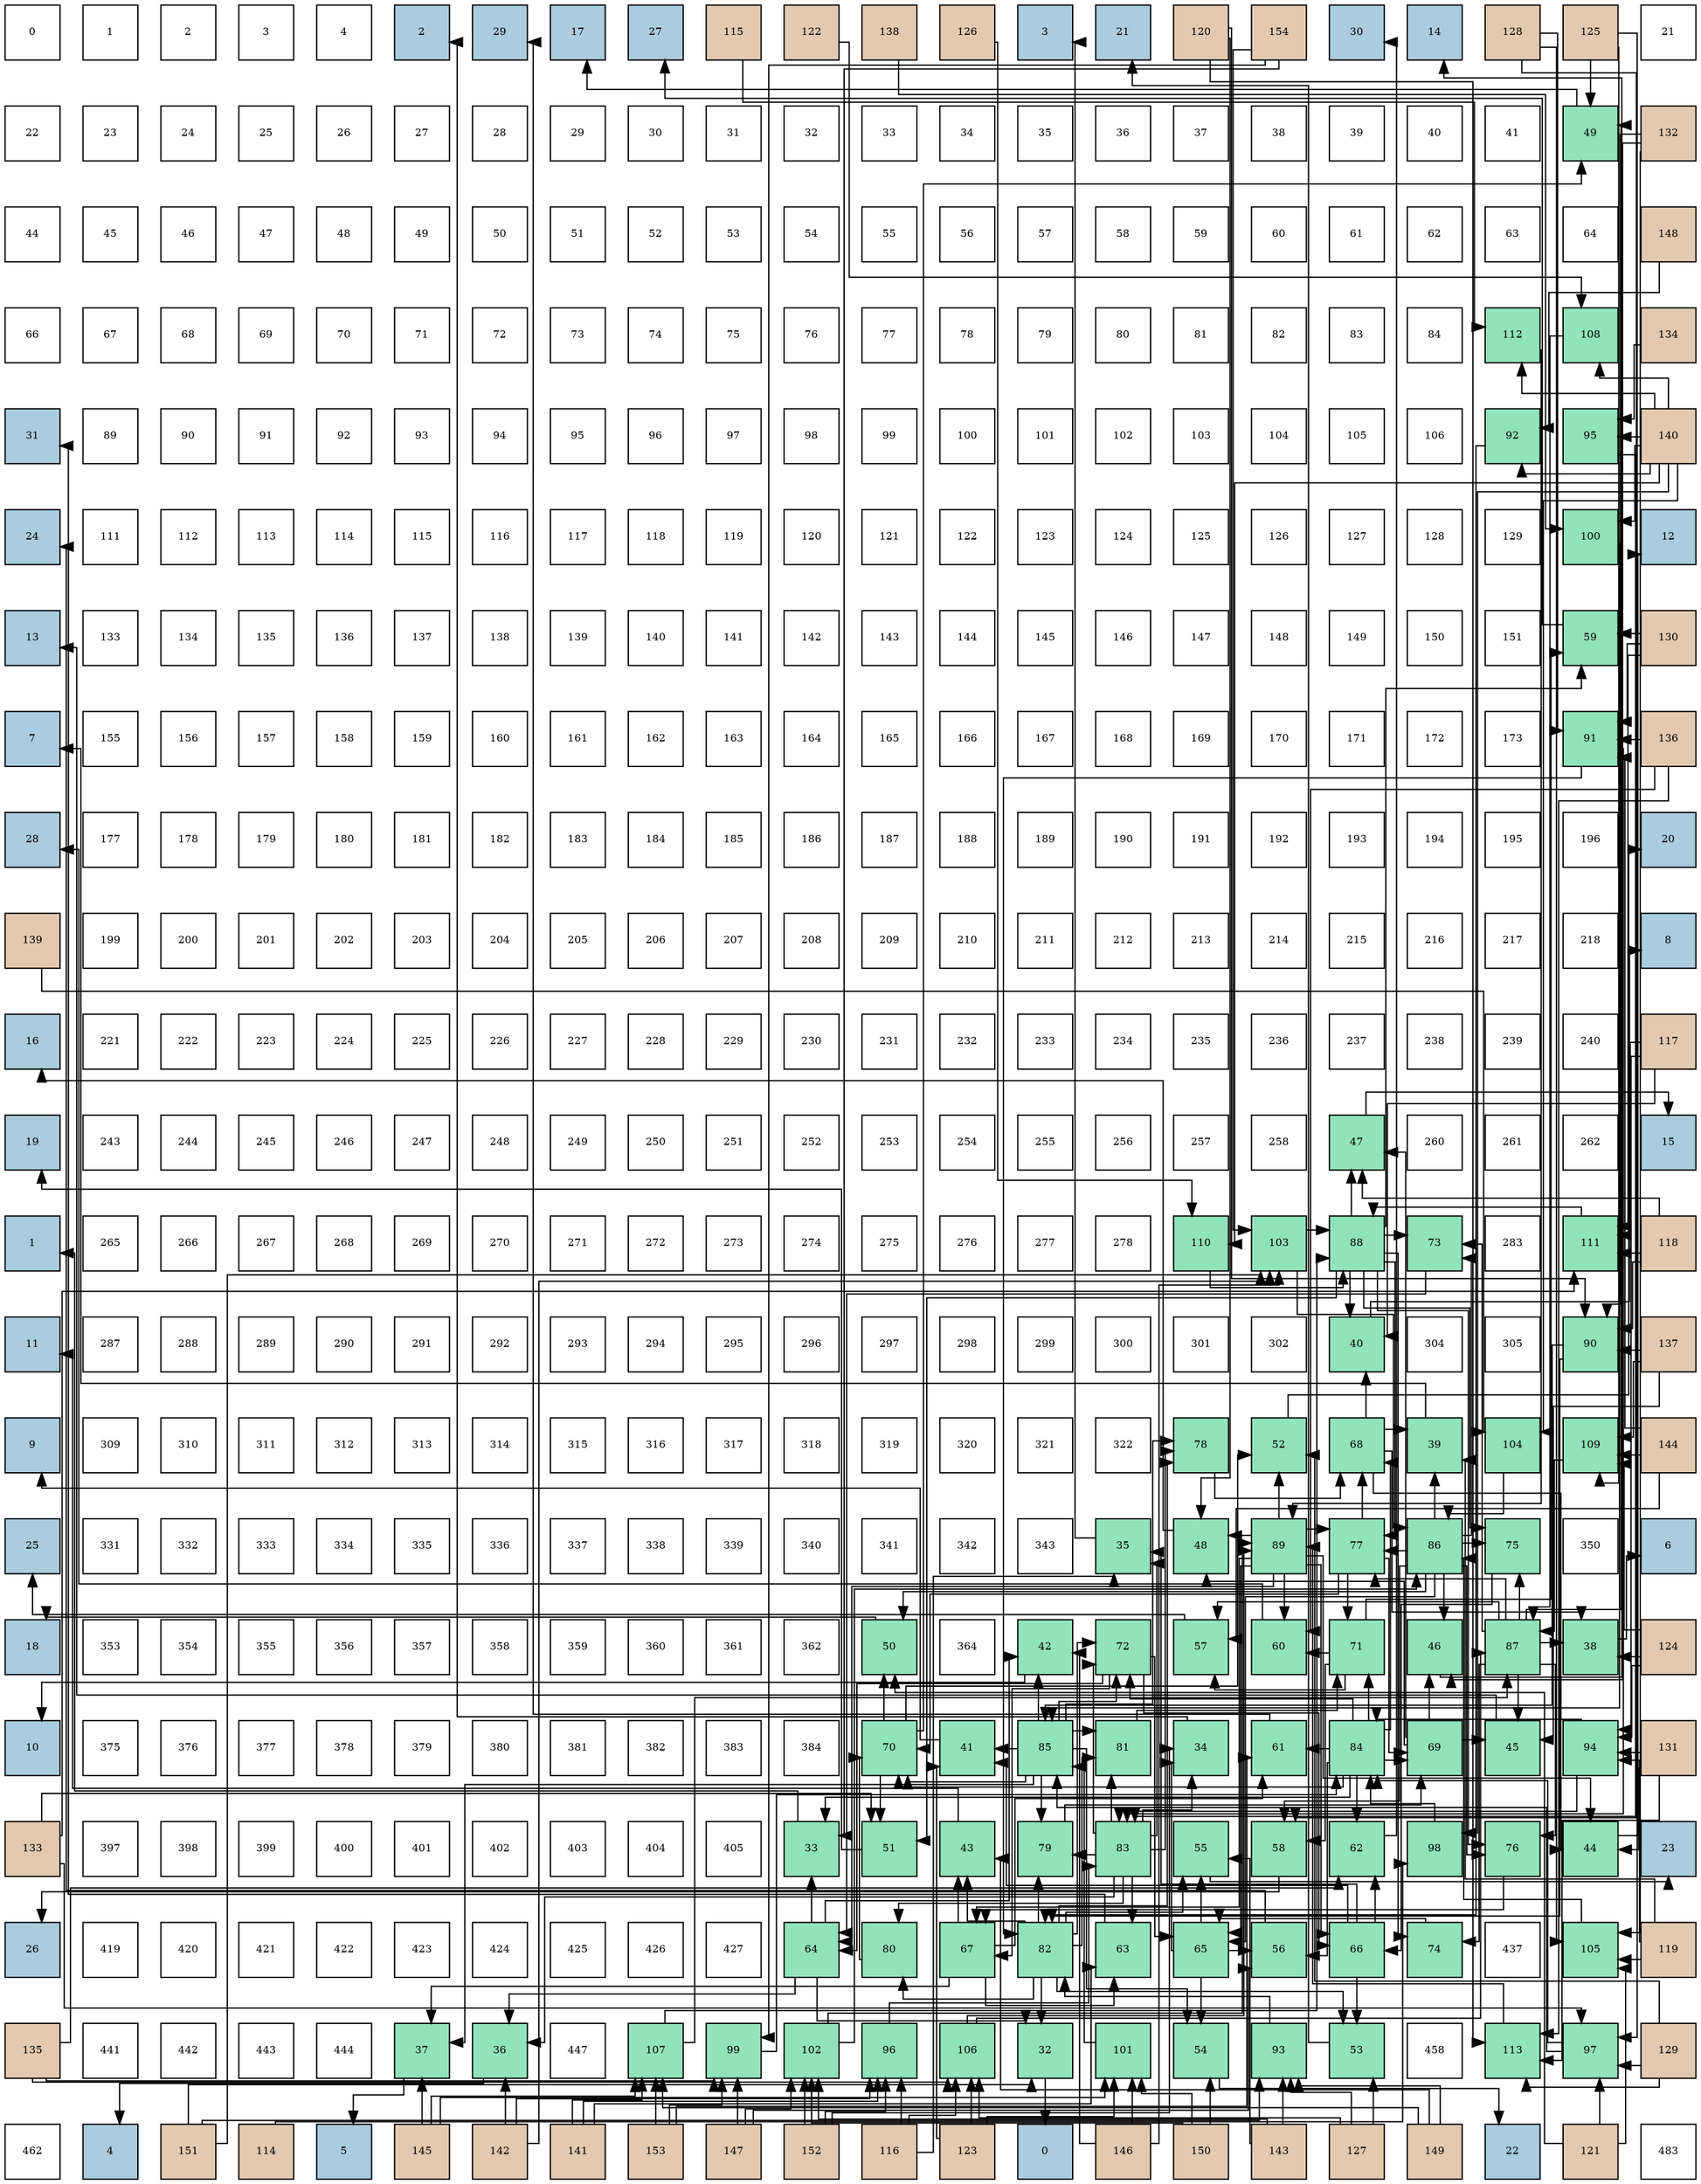 digraph layout{
 rankdir=TB;
 splines=ortho;
 node [style=filled shape=square fixedsize=true width=0.6];
0[label="0", fontsize=8, fillcolor="#ffffff"];
1[label="1", fontsize=8, fillcolor="#ffffff"];
2[label="2", fontsize=8, fillcolor="#ffffff"];
3[label="3", fontsize=8, fillcolor="#ffffff"];
4[label="4", fontsize=8, fillcolor="#ffffff"];
5[label="2", fontsize=8, fillcolor="#a9ccde"];
6[label="29", fontsize=8, fillcolor="#a9ccde"];
7[label="17", fontsize=8, fillcolor="#a9ccde"];
8[label="27", fontsize=8, fillcolor="#a9ccde"];
9[label="115", fontsize=8, fillcolor="#e3c9af"];
10[label="122", fontsize=8, fillcolor="#e3c9af"];
11[label="138", fontsize=8, fillcolor="#e3c9af"];
12[label="126", fontsize=8, fillcolor="#e3c9af"];
13[label="3", fontsize=8, fillcolor="#a9ccde"];
14[label="21", fontsize=8, fillcolor="#a9ccde"];
15[label="120", fontsize=8, fillcolor="#e3c9af"];
16[label="154", fontsize=8, fillcolor="#e3c9af"];
17[label="30", fontsize=8, fillcolor="#a9ccde"];
18[label="14", fontsize=8, fillcolor="#a9ccde"];
19[label="128", fontsize=8, fillcolor="#e3c9af"];
20[label="125", fontsize=8, fillcolor="#e3c9af"];
21[label="21", fontsize=8, fillcolor="#ffffff"];
22[label="22", fontsize=8, fillcolor="#ffffff"];
23[label="23", fontsize=8, fillcolor="#ffffff"];
24[label="24", fontsize=8, fillcolor="#ffffff"];
25[label="25", fontsize=8, fillcolor="#ffffff"];
26[label="26", fontsize=8, fillcolor="#ffffff"];
27[label="27", fontsize=8, fillcolor="#ffffff"];
28[label="28", fontsize=8, fillcolor="#ffffff"];
29[label="29", fontsize=8, fillcolor="#ffffff"];
30[label="30", fontsize=8, fillcolor="#ffffff"];
31[label="31", fontsize=8, fillcolor="#ffffff"];
32[label="32", fontsize=8, fillcolor="#ffffff"];
33[label="33", fontsize=8, fillcolor="#ffffff"];
34[label="34", fontsize=8, fillcolor="#ffffff"];
35[label="35", fontsize=8, fillcolor="#ffffff"];
36[label="36", fontsize=8, fillcolor="#ffffff"];
37[label="37", fontsize=8, fillcolor="#ffffff"];
38[label="38", fontsize=8, fillcolor="#ffffff"];
39[label="39", fontsize=8, fillcolor="#ffffff"];
40[label="40", fontsize=8, fillcolor="#ffffff"];
41[label="41", fontsize=8, fillcolor="#ffffff"];
42[label="49", fontsize=8, fillcolor="#91e3bb"];
43[label="132", fontsize=8, fillcolor="#e3c9af"];
44[label="44", fontsize=8, fillcolor="#ffffff"];
45[label="45", fontsize=8, fillcolor="#ffffff"];
46[label="46", fontsize=8, fillcolor="#ffffff"];
47[label="47", fontsize=8, fillcolor="#ffffff"];
48[label="48", fontsize=8, fillcolor="#ffffff"];
49[label="49", fontsize=8, fillcolor="#ffffff"];
50[label="50", fontsize=8, fillcolor="#ffffff"];
51[label="51", fontsize=8, fillcolor="#ffffff"];
52[label="52", fontsize=8, fillcolor="#ffffff"];
53[label="53", fontsize=8, fillcolor="#ffffff"];
54[label="54", fontsize=8, fillcolor="#ffffff"];
55[label="55", fontsize=8, fillcolor="#ffffff"];
56[label="56", fontsize=8, fillcolor="#ffffff"];
57[label="57", fontsize=8, fillcolor="#ffffff"];
58[label="58", fontsize=8, fillcolor="#ffffff"];
59[label="59", fontsize=8, fillcolor="#ffffff"];
60[label="60", fontsize=8, fillcolor="#ffffff"];
61[label="61", fontsize=8, fillcolor="#ffffff"];
62[label="62", fontsize=8, fillcolor="#ffffff"];
63[label="63", fontsize=8, fillcolor="#ffffff"];
64[label="64", fontsize=8, fillcolor="#ffffff"];
65[label="148", fontsize=8, fillcolor="#e3c9af"];
66[label="66", fontsize=8, fillcolor="#ffffff"];
67[label="67", fontsize=8, fillcolor="#ffffff"];
68[label="68", fontsize=8, fillcolor="#ffffff"];
69[label="69", fontsize=8, fillcolor="#ffffff"];
70[label="70", fontsize=8, fillcolor="#ffffff"];
71[label="71", fontsize=8, fillcolor="#ffffff"];
72[label="72", fontsize=8, fillcolor="#ffffff"];
73[label="73", fontsize=8, fillcolor="#ffffff"];
74[label="74", fontsize=8, fillcolor="#ffffff"];
75[label="75", fontsize=8, fillcolor="#ffffff"];
76[label="76", fontsize=8, fillcolor="#ffffff"];
77[label="77", fontsize=8, fillcolor="#ffffff"];
78[label="78", fontsize=8, fillcolor="#ffffff"];
79[label="79", fontsize=8, fillcolor="#ffffff"];
80[label="80", fontsize=8, fillcolor="#ffffff"];
81[label="81", fontsize=8, fillcolor="#ffffff"];
82[label="82", fontsize=8, fillcolor="#ffffff"];
83[label="83", fontsize=8, fillcolor="#ffffff"];
84[label="84", fontsize=8, fillcolor="#ffffff"];
85[label="112", fontsize=8, fillcolor="#91e3bb"];
86[label="108", fontsize=8, fillcolor="#91e3bb"];
87[label="134", fontsize=8, fillcolor="#e3c9af"];
88[label="31", fontsize=8, fillcolor="#a9ccde"];
89[label="89", fontsize=8, fillcolor="#ffffff"];
90[label="90", fontsize=8, fillcolor="#ffffff"];
91[label="91", fontsize=8, fillcolor="#ffffff"];
92[label="92", fontsize=8, fillcolor="#ffffff"];
93[label="93", fontsize=8, fillcolor="#ffffff"];
94[label="94", fontsize=8, fillcolor="#ffffff"];
95[label="95", fontsize=8, fillcolor="#ffffff"];
96[label="96", fontsize=8, fillcolor="#ffffff"];
97[label="97", fontsize=8, fillcolor="#ffffff"];
98[label="98", fontsize=8, fillcolor="#ffffff"];
99[label="99", fontsize=8, fillcolor="#ffffff"];
100[label="100", fontsize=8, fillcolor="#ffffff"];
101[label="101", fontsize=8, fillcolor="#ffffff"];
102[label="102", fontsize=8, fillcolor="#ffffff"];
103[label="103", fontsize=8, fillcolor="#ffffff"];
104[label="104", fontsize=8, fillcolor="#ffffff"];
105[label="105", fontsize=8, fillcolor="#ffffff"];
106[label="106", fontsize=8, fillcolor="#ffffff"];
107[label="92", fontsize=8, fillcolor="#91e3bb"];
108[label="95", fontsize=8, fillcolor="#91e3bb"];
109[label="140", fontsize=8, fillcolor="#e3c9af"];
110[label="24", fontsize=8, fillcolor="#a9ccde"];
111[label="111", fontsize=8, fillcolor="#ffffff"];
112[label="112", fontsize=8, fillcolor="#ffffff"];
113[label="113", fontsize=8, fillcolor="#ffffff"];
114[label="114", fontsize=8, fillcolor="#ffffff"];
115[label="115", fontsize=8, fillcolor="#ffffff"];
116[label="116", fontsize=8, fillcolor="#ffffff"];
117[label="117", fontsize=8, fillcolor="#ffffff"];
118[label="118", fontsize=8, fillcolor="#ffffff"];
119[label="119", fontsize=8, fillcolor="#ffffff"];
120[label="120", fontsize=8, fillcolor="#ffffff"];
121[label="121", fontsize=8, fillcolor="#ffffff"];
122[label="122", fontsize=8, fillcolor="#ffffff"];
123[label="123", fontsize=8, fillcolor="#ffffff"];
124[label="124", fontsize=8, fillcolor="#ffffff"];
125[label="125", fontsize=8, fillcolor="#ffffff"];
126[label="126", fontsize=8, fillcolor="#ffffff"];
127[label="127", fontsize=8, fillcolor="#ffffff"];
128[label="128", fontsize=8, fillcolor="#ffffff"];
129[label="129", fontsize=8, fillcolor="#ffffff"];
130[label="100", fontsize=8, fillcolor="#91e3bb"];
131[label="12", fontsize=8, fillcolor="#a9ccde"];
132[label="13", fontsize=8, fillcolor="#a9ccde"];
133[label="133", fontsize=8, fillcolor="#ffffff"];
134[label="134", fontsize=8, fillcolor="#ffffff"];
135[label="135", fontsize=8, fillcolor="#ffffff"];
136[label="136", fontsize=8, fillcolor="#ffffff"];
137[label="137", fontsize=8, fillcolor="#ffffff"];
138[label="138", fontsize=8, fillcolor="#ffffff"];
139[label="139", fontsize=8, fillcolor="#ffffff"];
140[label="140", fontsize=8, fillcolor="#ffffff"];
141[label="141", fontsize=8, fillcolor="#ffffff"];
142[label="142", fontsize=8, fillcolor="#ffffff"];
143[label="143", fontsize=8, fillcolor="#ffffff"];
144[label="144", fontsize=8, fillcolor="#ffffff"];
145[label="145", fontsize=8, fillcolor="#ffffff"];
146[label="146", fontsize=8, fillcolor="#ffffff"];
147[label="147", fontsize=8, fillcolor="#ffffff"];
148[label="148", fontsize=8, fillcolor="#ffffff"];
149[label="149", fontsize=8, fillcolor="#ffffff"];
150[label="150", fontsize=8, fillcolor="#ffffff"];
151[label="151", fontsize=8, fillcolor="#ffffff"];
152[label="59", fontsize=8, fillcolor="#91e3bb"];
153[label="130", fontsize=8, fillcolor="#e3c9af"];
154[label="7", fontsize=8, fillcolor="#a9ccde"];
155[label="155", fontsize=8, fillcolor="#ffffff"];
156[label="156", fontsize=8, fillcolor="#ffffff"];
157[label="157", fontsize=8, fillcolor="#ffffff"];
158[label="158", fontsize=8, fillcolor="#ffffff"];
159[label="159", fontsize=8, fillcolor="#ffffff"];
160[label="160", fontsize=8, fillcolor="#ffffff"];
161[label="161", fontsize=8, fillcolor="#ffffff"];
162[label="162", fontsize=8, fillcolor="#ffffff"];
163[label="163", fontsize=8, fillcolor="#ffffff"];
164[label="164", fontsize=8, fillcolor="#ffffff"];
165[label="165", fontsize=8, fillcolor="#ffffff"];
166[label="166", fontsize=8, fillcolor="#ffffff"];
167[label="167", fontsize=8, fillcolor="#ffffff"];
168[label="168", fontsize=8, fillcolor="#ffffff"];
169[label="169", fontsize=8, fillcolor="#ffffff"];
170[label="170", fontsize=8, fillcolor="#ffffff"];
171[label="171", fontsize=8, fillcolor="#ffffff"];
172[label="172", fontsize=8, fillcolor="#ffffff"];
173[label="173", fontsize=8, fillcolor="#ffffff"];
174[label="91", fontsize=8, fillcolor="#91e3bb"];
175[label="136", fontsize=8, fillcolor="#e3c9af"];
176[label="28", fontsize=8, fillcolor="#a9ccde"];
177[label="177", fontsize=8, fillcolor="#ffffff"];
178[label="178", fontsize=8, fillcolor="#ffffff"];
179[label="179", fontsize=8, fillcolor="#ffffff"];
180[label="180", fontsize=8, fillcolor="#ffffff"];
181[label="181", fontsize=8, fillcolor="#ffffff"];
182[label="182", fontsize=8, fillcolor="#ffffff"];
183[label="183", fontsize=8, fillcolor="#ffffff"];
184[label="184", fontsize=8, fillcolor="#ffffff"];
185[label="185", fontsize=8, fillcolor="#ffffff"];
186[label="186", fontsize=8, fillcolor="#ffffff"];
187[label="187", fontsize=8, fillcolor="#ffffff"];
188[label="188", fontsize=8, fillcolor="#ffffff"];
189[label="189", fontsize=8, fillcolor="#ffffff"];
190[label="190", fontsize=8, fillcolor="#ffffff"];
191[label="191", fontsize=8, fillcolor="#ffffff"];
192[label="192", fontsize=8, fillcolor="#ffffff"];
193[label="193", fontsize=8, fillcolor="#ffffff"];
194[label="194", fontsize=8, fillcolor="#ffffff"];
195[label="195", fontsize=8, fillcolor="#ffffff"];
196[label="196", fontsize=8, fillcolor="#ffffff"];
197[label="20", fontsize=8, fillcolor="#a9ccde"];
198[label="139", fontsize=8, fillcolor="#e3c9af"];
199[label="199", fontsize=8, fillcolor="#ffffff"];
200[label="200", fontsize=8, fillcolor="#ffffff"];
201[label="201", fontsize=8, fillcolor="#ffffff"];
202[label="202", fontsize=8, fillcolor="#ffffff"];
203[label="203", fontsize=8, fillcolor="#ffffff"];
204[label="204", fontsize=8, fillcolor="#ffffff"];
205[label="205", fontsize=8, fillcolor="#ffffff"];
206[label="206", fontsize=8, fillcolor="#ffffff"];
207[label="207", fontsize=8, fillcolor="#ffffff"];
208[label="208", fontsize=8, fillcolor="#ffffff"];
209[label="209", fontsize=8, fillcolor="#ffffff"];
210[label="210", fontsize=8, fillcolor="#ffffff"];
211[label="211", fontsize=8, fillcolor="#ffffff"];
212[label="212", fontsize=8, fillcolor="#ffffff"];
213[label="213", fontsize=8, fillcolor="#ffffff"];
214[label="214", fontsize=8, fillcolor="#ffffff"];
215[label="215", fontsize=8, fillcolor="#ffffff"];
216[label="216", fontsize=8, fillcolor="#ffffff"];
217[label="217", fontsize=8, fillcolor="#ffffff"];
218[label="218", fontsize=8, fillcolor="#ffffff"];
219[label="8", fontsize=8, fillcolor="#a9ccde"];
220[label="16", fontsize=8, fillcolor="#a9ccde"];
221[label="221", fontsize=8, fillcolor="#ffffff"];
222[label="222", fontsize=8, fillcolor="#ffffff"];
223[label="223", fontsize=8, fillcolor="#ffffff"];
224[label="224", fontsize=8, fillcolor="#ffffff"];
225[label="225", fontsize=8, fillcolor="#ffffff"];
226[label="226", fontsize=8, fillcolor="#ffffff"];
227[label="227", fontsize=8, fillcolor="#ffffff"];
228[label="228", fontsize=8, fillcolor="#ffffff"];
229[label="229", fontsize=8, fillcolor="#ffffff"];
230[label="230", fontsize=8, fillcolor="#ffffff"];
231[label="231", fontsize=8, fillcolor="#ffffff"];
232[label="232", fontsize=8, fillcolor="#ffffff"];
233[label="233", fontsize=8, fillcolor="#ffffff"];
234[label="234", fontsize=8, fillcolor="#ffffff"];
235[label="235", fontsize=8, fillcolor="#ffffff"];
236[label="236", fontsize=8, fillcolor="#ffffff"];
237[label="237", fontsize=8, fillcolor="#ffffff"];
238[label="238", fontsize=8, fillcolor="#ffffff"];
239[label="239", fontsize=8, fillcolor="#ffffff"];
240[label="240", fontsize=8, fillcolor="#ffffff"];
241[label="117", fontsize=8, fillcolor="#e3c9af"];
242[label="19", fontsize=8, fillcolor="#a9ccde"];
243[label="243", fontsize=8, fillcolor="#ffffff"];
244[label="244", fontsize=8, fillcolor="#ffffff"];
245[label="245", fontsize=8, fillcolor="#ffffff"];
246[label="246", fontsize=8, fillcolor="#ffffff"];
247[label="247", fontsize=8, fillcolor="#ffffff"];
248[label="248", fontsize=8, fillcolor="#ffffff"];
249[label="249", fontsize=8, fillcolor="#ffffff"];
250[label="250", fontsize=8, fillcolor="#ffffff"];
251[label="251", fontsize=8, fillcolor="#ffffff"];
252[label="252", fontsize=8, fillcolor="#ffffff"];
253[label="253", fontsize=8, fillcolor="#ffffff"];
254[label="254", fontsize=8, fillcolor="#ffffff"];
255[label="255", fontsize=8, fillcolor="#ffffff"];
256[label="256", fontsize=8, fillcolor="#ffffff"];
257[label="257", fontsize=8, fillcolor="#ffffff"];
258[label="258", fontsize=8, fillcolor="#ffffff"];
259[label="47", fontsize=8, fillcolor="#91e3bb"];
260[label="260", fontsize=8, fillcolor="#ffffff"];
261[label="261", fontsize=8, fillcolor="#ffffff"];
262[label="262", fontsize=8, fillcolor="#ffffff"];
263[label="15", fontsize=8, fillcolor="#a9ccde"];
264[label="1", fontsize=8, fillcolor="#a9ccde"];
265[label="265", fontsize=8, fillcolor="#ffffff"];
266[label="266", fontsize=8, fillcolor="#ffffff"];
267[label="267", fontsize=8, fillcolor="#ffffff"];
268[label="268", fontsize=8, fillcolor="#ffffff"];
269[label="269", fontsize=8, fillcolor="#ffffff"];
270[label="270", fontsize=8, fillcolor="#ffffff"];
271[label="271", fontsize=8, fillcolor="#ffffff"];
272[label="272", fontsize=8, fillcolor="#ffffff"];
273[label="273", fontsize=8, fillcolor="#ffffff"];
274[label="274", fontsize=8, fillcolor="#ffffff"];
275[label="275", fontsize=8, fillcolor="#ffffff"];
276[label="276", fontsize=8, fillcolor="#ffffff"];
277[label="277", fontsize=8, fillcolor="#ffffff"];
278[label="278", fontsize=8, fillcolor="#ffffff"];
279[label="110", fontsize=8, fillcolor="#91e3bb"];
280[label="103", fontsize=8, fillcolor="#91e3bb"];
281[label="88", fontsize=8, fillcolor="#91e3bb"];
282[label="73", fontsize=8, fillcolor="#91e3bb"];
283[label="283", fontsize=8, fillcolor="#ffffff"];
284[label="111", fontsize=8, fillcolor="#91e3bb"];
285[label="118", fontsize=8, fillcolor="#e3c9af"];
286[label="11", fontsize=8, fillcolor="#a9ccde"];
287[label="287", fontsize=8, fillcolor="#ffffff"];
288[label="288", fontsize=8, fillcolor="#ffffff"];
289[label="289", fontsize=8, fillcolor="#ffffff"];
290[label="290", fontsize=8, fillcolor="#ffffff"];
291[label="291", fontsize=8, fillcolor="#ffffff"];
292[label="292", fontsize=8, fillcolor="#ffffff"];
293[label="293", fontsize=8, fillcolor="#ffffff"];
294[label="294", fontsize=8, fillcolor="#ffffff"];
295[label="295", fontsize=8, fillcolor="#ffffff"];
296[label="296", fontsize=8, fillcolor="#ffffff"];
297[label="297", fontsize=8, fillcolor="#ffffff"];
298[label="298", fontsize=8, fillcolor="#ffffff"];
299[label="299", fontsize=8, fillcolor="#ffffff"];
300[label="300", fontsize=8, fillcolor="#ffffff"];
301[label="301", fontsize=8, fillcolor="#ffffff"];
302[label="302", fontsize=8, fillcolor="#ffffff"];
303[label="40", fontsize=8, fillcolor="#91e3bb"];
304[label="304", fontsize=8, fillcolor="#ffffff"];
305[label="305", fontsize=8, fillcolor="#ffffff"];
306[label="90", fontsize=8, fillcolor="#91e3bb"];
307[label="137", fontsize=8, fillcolor="#e3c9af"];
308[label="9", fontsize=8, fillcolor="#a9ccde"];
309[label="309", fontsize=8, fillcolor="#ffffff"];
310[label="310", fontsize=8, fillcolor="#ffffff"];
311[label="311", fontsize=8, fillcolor="#ffffff"];
312[label="312", fontsize=8, fillcolor="#ffffff"];
313[label="313", fontsize=8, fillcolor="#ffffff"];
314[label="314", fontsize=8, fillcolor="#ffffff"];
315[label="315", fontsize=8, fillcolor="#ffffff"];
316[label="316", fontsize=8, fillcolor="#ffffff"];
317[label="317", fontsize=8, fillcolor="#ffffff"];
318[label="318", fontsize=8, fillcolor="#ffffff"];
319[label="319", fontsize=8, fillcolor="#ffffff"];
320[label="320", fontsize=8, fillcolor="#ffffff"];
321[label="321", fontsize=8, fillcolor="#ffffff"];
322[label="322", fontsize=8, fillcolor="#ffffff"];
323[label="78", fontsize=8, fillcolor="#91e3bb"];
324[label="52", fontsize=8, fillcolor="#91e3bb"];
325[label="68", fontsize=8, fillcolor="#91e3bb"];
326[label="39", fontsize=8, fillcolor="#91e3bb"];
327[label="104", fontsize=8, fillcolor="#91e3bb"];
328[label="109", fontsize=8, fillcolor="#91e3bb"];
329[label="144", fontsize=8, fillcolor="#e3c9af"];
330[label="25", fontsize=8, fillcolor="#a9ccde"];
331[label="331", fontsize=8, fillcolor="#ffffff"];
332[label="332", fontsize=8, fillcolor="#ffffff"];
333[label="333", fontsize=8, fillcolor="#ffffff"];
334[label="334", fontsize=8, fillcolor="#ffffff"];
335[label="335", fontsize=8, fillcolor="#ffffff"];
336[label="336", fontsize=8, fillcolor="#ffffff"];
337[label="337", fontsize=8, fillcolor="#ffffff"];
338[label="338", fontsize=8, fillcolor="#ffffff"];
339[label="339", fontsize=8, fillcolor="#ffffff"];
340[label="340", fontsize=8, fillcolor="#ffffff"];
341[label="341", fontsize=8, fillcolor="#ffffff"];
342[label="342", fontsize=8, fillcolor="#ffffff"];
343[label="343", fontsize=8, fillcolor="#ffffff"];
344[label="35", fontsize=8, fillcolor="#91e3bb"];
345[label="48", fontsize=8, fillcolor="#91e3bb"];
346[label="89", fontsize=8, fillcolor="#91e3bb"];
347[label="77", fontsize=8, fillcolor="#91e3bb"];
348[label="86", fontsize=8, fillcolor="#91e3bb"];
349[label="75", fontsize=8, fillcolor="#91e3bb"];
350[label="350", fontsize=8, fillcolor="#ffffff"];
351[label="6", fontsize=8, fillcolor="#a9ccde"];
352[label="18", fontsize=8, fillcolor="#a9ccde"];
353[label="353", fontsize=8, fillcolor="#ffffff"];
354[label="354", fontsize=8, fillcolor="#ffffff"];
355[label="355", fontsize=8, fillcolor="#ffffff"];
356[label="356", fontsize=8, fillcolor="#ffffff"];
357[label="357", fontsize=8, fillcolor="#ffffff"];
358[label="358", fontsize=8, fillcolor="#ffffff"];
359[label="359", fontsize=8, fillcolor="#ffffff"];
360[label="360", fontsize=8, fillcolor="#ffffff"];
361[label="361", fontsize=8, fillcolor="#ffffff"];
362[label="362", fontsize=8, fillcolor="#ffffff"];
363[label="50", fontsize=8, fillcolor="#91e3bb"];
364[label="364", fontsize=8, fillcolor="#ffffff"];
365[label="42", fontsize=8, fillcolor="#91e3bb"];
366[label="72", fontsize=8, fillcolor="#91e3bb"];
367[label="57", fontsize=8, fillcolor="#91e3bb"];
368[label="60", fontsize=8, fillcolor="#91e3bb"];
369[label="71", fontsize=8, fillcolor="#91e3bb"];
370[label="46", fontsize=8, fillcolor="#91e3bb"];
371[label="87", fontsize=8, fillcolor="#91e3bb"];
372[label="38", fontsize=8, fillcolor="#91e3bb"];
373[label="124", fontsize=8, fillcolor="#e3c9af"];
374[label="10", fontsize=8, fillcolor="#a9ccde"];
375[label="375", fontsize=8, fillcolor="#ffffff"];
376[label="376", fontsize=8, fillcolor="#ffffff"];
377[label="377", fontsize=8, fillcolor="#ffffff"];
378[label="378", fontsize=8, fillcolor="#ffffff"];
379[label="379", fontsize=8, fillcolor="#ffffff"];
380[label="380", fontsize=8, fillcolor="#ffffff"];
381[label="381", fontsize=8, fillcolor="#ffffff"];
382[label="382", fontsize=8, fillcolor="#ffffff"];
383[label="383", fontsize=8, fillcolor="#ffffff"];
384[label="384", fontsize=8, fillcolor="#ffffff"];
385[label="70", fontsize=8, fillcolor="#91e3bb"];
386[label="41", fontsize=8, fillcolor="#91e3bb"];
387[label="85", fontsize=8, fillcolor="#91e3bb"];
388[label="81", fontsize=8, fillcolor="#91e3bb"];
389[label="34", fontsize=8, fillcolor="#91e3bb"];
390[label="61", fontsize=8, fillcolor="#91e3bb"];
391[label="84", fontsize=8, fillcolor="#91e3bb"];
392[label="69", fontsize=8, fillcolor="#91e3bb"];
393[label="45", fontsize=8, fillcolor="#91e3bb"];
394[label="94", fontsize=8, fillcolor="#91e3bb"];
395[label="131", fontsize=8, fillcolor="#e3c9af"];
396[label="133", fontsize=8, fillcolor="#e3c9af"];
397[label="397", fontsize=8, fillcolor="#ffffff"];
398[label="398", fontsize=8, fillcolor="#ffffff"];
399[label="399", fontsize=8, fillcolor="#ffffff"];
400[label="400", fontsize=8, fillcolor="#ffffff"];
401[label="401", fontsize=8, fillcolor="#ffffff"];
402[label="402", fontsize=8, fillcolor="#ffffff"];
403[label="403", fontsize=8, fillcolor="#ffffff"];
404[label="404", fontsize=8, fillcolor="#ffffff"];
405[label="405", fontsize=8, fillcolor="#ffffff"];
406[label="33", fontsize=8, fillcolor="#91e3bb"];
407[label="51", fontsize=8, fillcolor="#91e3bb"];
408[label="43", fontsize=8, fillcolor="#91e3bb"];
409[label="79", fontsize=8, fillcolor="#91e3bb"];
410[label="83", fontsize=8, fillcolor="#91e3bb"];
411[label="55", fontsize=8, fillcolor="#91e3bb"];
412[label="58", fontsize=8, fillcolor="#91e3bb"];
413[label="62", fontsize=8, fillcolor="#91e3bb"];
414[label="98", fontsize=8, fillcolor="#91e3bb"];
415[label="76", fontsize=8, fillcolor="#91e3bb"];
416[label="44", fontsize=8, fillcolor="#91e3bb"];
417[label="23", fontsize=8, fillcolor="#a9ccde"];
418[label="26", fontsize=8, fillcolor="#a9ccde"];
419[label="419", fontsize=8, fillcolor="#ffffff"];
420[label="420", fontsize=8, fillcolor="#ffffff"];
421[label="421", fontsize=8, fillcolor="#ffffff"];
422[label="422", fontsize=8, fillcolor="#ffffff"];
423[label="423", fontsize=8, fillcolor="#ffffff"];
424[label="424", fontsize=8, fillcolor="#ffffff"];
425[label="425", fontsize=8, fillcolor="#ffffff"];
426[label="426", fontsize=8, fillcolor="#ffffff"];
427[label="427", fontsize=8, fillcolor="#ffffff"];
428[label="64", fontsize=8, fillcolor="#91e3bb"];
429[label="80", fontsize=8, fillcolor="#91e3bb"];
430[label="67", fontsize=8, fillcolor="#91e3bb"];
431[label="82", fontsize=8, fillcolor="#91e3bb"];
432[label="63", fontsize=8, fillcolor="#91e3bb"];
433[label="65", fontsize=8, fillcolor="#91e3bb"];
434[label="56", fontsize=8, fillcolor="#91e3bb"];
435[label="66", fontsize=8, fillcolor="#91e3bb"];
436[label="74", fontsize=8, fillcolor="#91e3bb"];
437[label="437", fontsize=8, fillcolor="#ffffff"];
438[label="105", fontsize=8, fillcolor="#91e3bb"];
439[label="119", fontsize=8, fillcolor="#e3c9af"];
440[label="135", fontsize=8, fillcolor="#e3c9af"];
441[label="441", fontsize=8, fillcolor="#ffffff"];
442[label="442", fontsize=8, fillcolor="#ffffff"];
443[label="443", fontsize=8, fillcolor="#ffffff"];
444[label="444", fontsize=8, fillcolor="#ffffff"];
445[label="37", fontsize=8, fillcolor="#91e3bb"];
446[label="36", fontsize=8, fillcolor="#91e3bb"];
447[label="447", fontsize=8, fillcolor="#ffffff"];
448[label="107", fontsize=8, fillcolor="#91e3bb"];
449[label="99", fontsize=8, fillcolor="#91e3bb"];
450[label="102", fontsize=8, fillcolor="#91e3bb"];
451[label="96", fontsize=8, fillcolor="#91e3bb"];
452[label="106", fontsize=8, fillcolor="#91e3bb"];
453[label="32", fontsize=8, fillcolor="#91e3bb"];
454[label="101", fontsize=8, fillcolor="#91e3bb"];
455[label="54", fontsize=8, fillcolor="#91e3bb"];
456[label="93", fontsize=8, fillcolor="#91e3bb"];
457[label="53", fontsize=8, fillcolor="#91e3bb"];
458[label="458", fontsize=8, fillcolor="#ffffff"];
459[label="113", fontsize=8, fillcolor="#91e3bb"];
460[label="97", fontsize=8, fillcolor="#91e3bb"];
461[label="129", fontsize=8, fillcolor="#e3c9af"];
462[label="462", fontsize=8, fillcolor="#ffffff"];
463[label="4", fontsize=8, fillcolor="#a9ccde"];
464[label="151", fontsize=8, fillcolor="#e3c9af"];
465[label="114", fontsize=8, fillcolor="#e3c9af"];
466[label="5", fontsize=8, fillcolor="#a9ccde"];
467[label="145", fontsize=8, fillcolor="#e3c9af"];
468[label="142", fontsize=8, fillcolor="#e3c9af"];
469[label="141", fontsize=8, fillcolor="#e3c9af"];
470[label="153", fontsize=8, fillcolor="#e3c9af"];
471[label="147", fontsize=8, fillcolor="#e3c9af"];
472[label="152", fontsize=8, fillcolor="#e3c9af"];
473[label="116", fontsize=8, fillcolor="#e3c9af"];
474[label="123", fontsize=8, fillcolor="#e3c9af"];
475[label="0", fontsize=8, fillcolor="#a9ccde"];
476[label="146", fontsize=8, fillcolor="#e3c9af"];
477[label="150", fontsize=8, fillcolor="#e3c9af"];
478[label="143", fontsize=8, fillcolor="#e3c9af"];
479[label="127", fontsize=8, fillcolor="#e3c9af"];
480[label="149", fontsize=8, fillcolor="#e3c9af"];
481[label="22", fontsize=8, fillcolor="#a9ccde"];
482[label="121", fontsize=8, fillcolor="#e3c9af"];
483[label="483", fontsize=8, fillcolor="#ffffff"];
edge [constraint=false, style=vis];453 -> 475;
406 -> 264;
389 -> 5;
344 -> 13;
446 -> 463;
445 -> 466;
372 -> 351;
326 -> 154;
303 -> 219;
386 -> 308;
365 -> 374;
408 -> 286;
416 -> 131;
393 -> 132;
370 -> 18;
259 -> 263;
345 -> 220;
42 -> 7;
363 -> 352;
407 -> 242;
324 -> 197;
457 -> 14;
455 -> 481;
411 -> 417;
434 -> 110;
367 -> 330;
412 -> 418;
152 -> 8;
368 -> 176;
390 -> 6;
413 -> 17;
432 -> 88;
428 -> 453;
428 -> 406;
428 -> 446;
428 -> 365;
433 -> 389;
433 -> 455;
433 -> 411;
433 -> 434;
435 -> 344;
435 -> 386;
435 -> 457;
435 -> 413;
430 -> 445;
430 -> 408;
430 -> 390;
430 -> 432;
325 -> 372;
325 -> 326;
325 -> 303;
325 -> 416;
392 -> 393;
392 -> 370;
392 -> 259;
392 -> 345;
385 -> 42;
385 -> 363;
385 -> 407;
385 -> 324;
369 -> 367;
369 -> 412;
369 -> 152;
369 -> 368;
366 -> 428;
366 -> 433;
366 -> 435;
366 -> 430;
282 -> 428;
436 -> 433;
349 -> 435;
415 -> 430;
347 -> 325;
347 -> 392;
347 -> 385;
347 -> 369;
323 -> 325;
409 -> 392;
429 -> 385;
388 -> 369;
431 -> 453;
431 -> 408;
431 -> 457;
431 -> 411;
431 -> 366;
431 -> 323;
431 -> 409;
431 -> 429;
431 -> 388;
410 -> 389;
410 -> 344;
410 -> 446;
410 -> 432;
410 -> 366;
410 -> 323;
410 -> 409;
410 -> 429;
410 -> 388;
391 -> 406;
391 -> 434;
391 -> 390;
391 -> 413;
391 -> 325;
391 -> 392;
391 -> 385;
391 -> 369;
391 -> 366;
387 -> 445;
387 -> 386;
387 -> 365;
387 -> 455;
387 -> 385;
387 -> 366;
387 -> 323;
387 -> 409;
387 -> 388;
348 -> 326;
348 -> 370;
348 -> 363;
348 -> 412;
348 -> 433;
348 -> 282;
348 -> 349;
348 -> 415;
348 -> 347;
371 -> 372;
371 -> 393;
371 -> 42;
371 -> 367;
371 -> 282;
371 -> 436;
371 -> 349;
371 -> 415;
371 -> 347;
281 -> 303;
281 -> 259;
281 -> 407;
281 -> 152;
281 -> 282;
281 -> 436;
281 -> 349;
281 -> 415;
281 -> 347;
346 -> 416;
346 -> 345;
346 -> 324;
346 -> 368;
346 -> 428;
346 -> 433;
346 -> 435;
346 -> 430;
346 -> 347;
306 -> 431;
306 -> 387;
174 -> 431;
174 -> 410;
107 -> 431;
456 -> 431;
394 -> 410;
394 -> 391;
108 -> 410;
451 -> 410;
460 -> 391;
460 -> 387;
414 -> 391;
449 -> 391;
130 -> 387;
454 -> 387;
450 -> 348;
450 -> 346;
280 -> 348;
280 -> 281;
327 -> 348;
438 -> 348;
452 -> 371;
452 -> 346;
448 -> 371;
448 -> 281;
86 -> 371;
328 -> 371;
279 -> 281;
284 -> 281;
85 -> 346;
459 -> 346;
465 -> 414;
9 -> 85;
473 -> 344;
473 -> 451;
473 -> 452;
241 -> 303;
241 -> 394;
241 -> 284;
285 -> 259;
285 -> 306;
285 -> 284;
439 -> 326;
439 -> 394;
439 -> 438;
15 -> 345;
15 -> 306;
15 -> 459;
482 -> 363;
482 -> 460;
482 -> 438;
10 -> 86;
474 -> 386;
474 -> 454;
474 -> 452;
373 -> 372;
373 -> 394;
373 -> 328;
20 -> 42;
20 -> 460;
20 -> 328;
12 -> 279;
479 -> 457;
479 -> 456;
479 -> 452;
19 -> 412;
19 -> 174;
19 -> 438;
461 -> 324;
461 -> 460;
461 -> 459;
153 -> 152;
153 -> 174;
153 -> 284;
395 -> 416;
395 -> 394;
395 -> 459;
43 -> 370;
43 -> 306;
43 -> 438;
396 -> 407;
396 -> 460;
396 -> 284;
87 -> 108;
440 -> 413;
440 -> 449;
440 -> 452;
175 -> 368;
175 -> 174;
175 -> 459;
307 -> 393;
307 -> 306;
307 -> 328;
11 -> 130;
198 -> 327;
109 -> 107;
109 -> 108;
109 -> 414;
109 -> 130;
109 -> 327;
109 -> 86;
109 -> 279;
109 -> 85;
469 -> 432;
469 -> 451;
469 -> 448;
468 -> 446;
468 -> 451;
468 -> 280;
478 -> 411;
478 -> 456;
478 -> 450;
329 -> 367;
329 -> 174;
329 -> 328;
467 -> 445;
467 -> 454;
467 -> 448;
476 -> 365;
476 -> 454;
476 -> 280;
471 -> 434;
471 -> 449;
471 -> 450;
65 -> 107;
480 -> 408;
480 -> 456;
480 -> 448;
477 -> 455;
477 -> 454;
477 -> 450;
464 -> 453;
464 -> 456;
464 -> 280;
472 -> 389;
472 -> 451;
472 -> 450;
470 -> 390;
470 -> 449;
470 -> 448;
16 -> 406;
16 -> 449;
16 -> 280;
edge [constraint=true, style=invis];
0 -> 22 -> 44 -> 66 -> 88 -> 110 -> 132 -> 154 -> 176 -> 198 -> 220 -> 242 -> 264 -> 286 -> 308 -> 330 -> 352 -> 374 -> 396 -> 418 -> 440 -> 462;
1 -> 23 -> 45 -> 67 -> 89 -> 111 -> 133 -> 155 -> 177 -> 199 -> 221 -> 243 -> 265 -> 287 -> 309 -> 331 -> 353 -> 375 -> 397 -> 419 -> 441 -> 463;
2 -> 24 -> 46 -> 68 -> 90 -> 112 -> 134 -> 156 -> 178 -> 200 -> 222 -> 244 -> 266 -> 288 -> 310 -> 332 -> 354 -> 376 -> 398 -> 420 -> 442 -> 464;
3 -> 25 -> 47 -> 69 -> 91 -> 113 -> 135 -> 157 -> 179 -> 201 -> 223 -> 245 -> 267 -> 289 -> 311 -> 333 -> 355 -> 377 -> 399 -> 421 -> 443 -> 465;
4 -> 26 -> 48 -> 70 -> 92 -> 114 -> 136 -> 158 -> 180 -> 202 -> 224 -> 246 -> 268 -> 290 -> 312 -> 334 -> 356 -> 378 -> 400 -> 422 -> 444 -> 466;
5 -> 27 -> 49 -> 71 -> 93 -> 115 -> 137 -> 159 -> 181 -> 203 -> 225 -> 247 -> 269 -> 291 -> 313 -> 335 -> 357 -> 379 -> 401 -> 423 -> 445 -> 467;
6 -> 28 -> 50 -> 72 -> 94 -> 116 -> 138 -> 160 -> 182 -> 204 -> 226 -> 248 -> 270 -> 292 -> 314 -> 336 -> 358 -> 380 -> 402 -> 424 -> 446 -> 468;
7 -> 29 -> 51 -> 73 -> 95 -> 117 -> 139 -> 161 -> 183 -> 205 -> 227 -> 249 -> 271 -> 293 -> 315 -> 337 -> 359 -> 381 -> 403 -> 425 -> 447 -> 469;
8 -> 30 -> 52 -> 74 -> 96 -> 118 -> 140 -> 162 -> 184 -> 206 -> 228 -> 250 -> 272 -> 294 -> 316 -> 338 -> 360 -> 382 -> 404 -> 426 -> 448 -> 470;
9 -> 31 -> 53 -> 75 -> 97 -> 119 -> 141 -> 163 -> 185 -> 207 -> 229 -> 251 -> 273 -> 295 -> 317 -> 339 -> 361 -> 383 -> 405 -> 427 -> 449 -> 471;
10 -> 32 -> 54 -> 76 -> 98 -> 120 -> 142 -> 164 -> 186 -> 208 -> 230 -> 252 -> 274 -> 296 -> 318 -> 340 -> 362 -> 384 -> 406 -> 428 -> 450 -> 472;
11 -> 33 -> 55 -> 77 -> 99 -> 121 -> 143 -> 165 -> 187 -> 209 -> 231 -> 253 -> 275 -> 297 -> 319 -> 341 -> 363 -> 385 -> 407 -> 429 -> 451 -> 473;
12 -> 34 -> 56 -> 78 -> 100 -> 122 -> 144 -> 166 -> 188 -> 210 -> 232 -> 254 -> 276 -> 298 -> 320 -> 342 -> 364 -> 386 -> 408 -> 430 -> 452 -> 474;
13 -> 35 -> 57 -> 79 -> 101 -> 123 -> 145 -> 167 -> 189 -> 211 -> 233 -> 255 -> 277 -> 299 -> 321 -> 343 -> 365 -> 387 -> 409 -> 431 -> 453 -> 475;
14 -> 36 -> 58 -> 80 -> 102 -> 124 -> 146 -> 168 -> 190 -> 212 -> 234 -> 256 -> 278 -> 300 -> 322 -> 344 -> 366 -> 388 -> 410 -> 432 -> 454 -> 476;
15 -> 37 -> 59 -> 81 -> 103 -> 125 -> 147 -> 169 -> 191 -> 213 -> 235 -> 257 -> 279 -> 301 -> 323 -> 345 -> 367 -> 389 -> 411 -> 433 -> 455 -> 477;
16 -> 38 -> 60 -> 82 -> 104 -> 126 -> 148 -> 170 -> 192 -> 214 -> 236 -> 258 -> 280 -> 302 -> 324 -> 346 -> 368 -> 390 -> 412 -> 434 -> 456 -> 478;
17 -> 39 -> 61 -> 83 -> 105 -> 127 -> 149 -> 171 -> 193 -> 215 -> 237 -> 259 -> 281 -> 303 -> 325 -> 347 -> 369 -> 391 -> 413 -> 435 -> 457 -> 479;
18 -> 40 -> 62 -> 84 -> 106 -> 128 -> 150 -> 172 -> 194 -> 216 -> 238 -> 260 -> 282 -> 304 -> 326 -> 348 -> 370 -> 392 -> 414 -> 436 -> 458 -> 480;
19 -> 41 -> 63 -> 85 -> 107 -> 129 -> 151 -> 173 -> 195 -> 217 -> 239 -> 261 -> 283 -> 305 -> 327 -> 349 -> 371 -> 393 -> 415 -> 437 -> 459 -> 481;
20 -> 42 -> 64 -> 86 -> 108 -> 130 -> 152 -> 174 -> 196 -> 218 -> 240 -> 262 -> 284 -> 306 -> 328 -> 350 -> 372 -> 394 -> 416 -> 438 -> 460 -> 482;
21 -> 43 -> 65 -> 87 -> 109 -> 131 -> 153 -> 175 -> 197 -> 219 -> 241 -> 263 -> 285 -> 307 -> 329 -> 351 -> 373 -> 395 -> 417 -> 439 -> 461 -> 483;
rank = same {0 -> 1 -> 2 -> 3 -> 4 -> 5 -> 6 -> 7 -> 8 -> 9 -> 10 -> 11 -> 12 -> 13 -> 14 -> 15 -> 16 -> 17 -> 18 -> 19 -> 20 -> 21};
rank = same {22 -> 23 -> 24 -> 25 -> 26 -> 27 -> 28 -> 29 -> 30 -> 31 -> 32 -> 33 -> 34 -> 35 -> 36 -> 37 -> 38 -> 39 -> 40 -> 41 -> 42 -> 43};
rank = same {44 -> 45 -> 46 -> 47 -> 48 -> 49 -> 50 -> 51 -> 52 -> 53 -> 54 -> 55 -> 56 -> 57 -> 58 -> 59 -> 60 -> 61 -> 62 -> 63 -> 64 -> 65};
rank = same {66 -> 67 -> 68 -> 69 -> 70 -> 71 -> 72 -> 73 -> 74 -> 75 -> 76 -> 77 -> 78 -> 79 -> 80 -> 81 -> 82 -> 83 -> 84 -> 85 -> 86 -> 87};
rank = same {88 -> 89 -> 90 -> 91 -> 92 -> 93 -> 94 -> 95 -> 96 -> 97 -> 98 -> 99 -> 100 -> 101 -> 102 -> 103 -> 104 -> 105 -> 106 -> 107 -> 108 -> 109};
rank = same {110 -> 111 -> 112 -> 113 -> 114 -> 115 -> 116 -> 117 -> 118 -> 119 -> 120 -> 121 -> 122 -> 123 -> 124 -> 125 -> 126 -> 127 -> 128 -> 129 -> 130 -> 131};
rank = same {132 -> 133 -> 134 -> 135 -> 136 -> 137 -> 138 -> 139 -> 140 -> 141 -> 142 -> 143 -> 144 -> 145 -> 146 -> 147 -> 148 -> 149 -> 150 -> 151 -> 152 -> 153};
rank = same {154 -> 155 -> 156 -> 157 -> 158 -> 159 -> 160 -> 161 -> 162 -> 163 -> 164 -> 165 -> 166 -> 167 -> 168 -> 169 -> 170 -> 171 -> 172 -> 173 -> 174 -> 175};
rank = same {176 -> 177 -> 178 -> 179 -> 180 -> 181 -> 182 -> 183 -> 184 -> 185 -> 186 -> 187 -> 188 -> 189 -> 190 -> 191 -> 192 -> 193 -> 194 -> 195 -> 196 -> 197};
rank = same {198 -> 199 -> 200 -> 201 -> 202 -> 203 -> 204 -> 205 -> 206 -> 207 -> 208 -> 209 -> 210 -> 211 -> 212 -> 213 -> 214 -> 215 -> 216 -> 217 -> 218 -> 219};
rank = same {220 -> 221 -> 222 -> 223 -> 224 -> 225 -> 226 -> 227 -> 228 -> 229 -> 230 -> 231 -> 232 -> 233 -> 234 -> 235 -> 236 -> 237 -> 238 -> 239 -> 240 -> 241};
rank = same {242 -> 243 -> 244 -> 245 -> 246 -> 247 -> 248 -> 249 -> 250 -> 251 -> 252 -> 253 -> 254 -> 255 -> 256 -> 257 -> 258 -> 259 -> 260 -> 261 -> 262 -> 263};
rank = same {264 -> 265 -> 266 -> 267 -> 268 -> 269 -> 270 -> 271 -> 272 -> 273 -> 274 -> 275 -> 276 -> 277 -> 278 -> 279 -> 280 -> 281 -> 282 -> 283 -> 284 -> 285};
rank = same {286 -> 287 -> 288 -> 289 -> 290 -> 291 -> 292 -> 293 -> 294 -> 295 -> 296 -> 297 -> 298 -> 299 -> 300 -> 301 -> 302 -> 303 -> 304 -> 305 -> 306 -> 307};
rank = same {308 -> 309 -> 310 -> 311 -> 312 -> 313 -> 314 -> 315 -> 316 -> 317 -> 318 -> 319 -> 320 -> 321 -> 322 -> 323 -> 324 -> 325 -> 326 -> 327 -> 328 -> 329};
rank = same {330 -> 331 -> 332 -> 333 -> 334 -> 335 -> 336 -> 337 -> 338 -> 339 -> 340 -> 341 -> 342 -> 343 -> 344 -> 345 -> 346 -> 347 -> 348 -> 349 -> 350 -> 351};
rank = same {352 -> 353 -> 354 -> 355 -> 356 -> 357 -> 358 -> 359 -> 360 -> 361 -> 362 -> 363 -> 364 -> 365 -> 366 -> 367 -> 368 -> 369 -> 370 -> 371 -> 372 -> 373};
rank = same {374 -> 375 -> 376 -> 377 -> 378 -> 379 -> 380 -> 381 -> 382 -> 383 -> 384 -> 385 -> 386 -> 387 -> 388 -> 389 -> 390 -> 391 -> 392 -> 393 -> 394 -> 395};
rank = same {396 -> 397 -> 398 -> 399 -> 400 -> 401 -> 402 -> 403 -> 404 -> 405 -> 406 -> 407 -> 408 -> 409 -> 410 -> 411 -> 412 -> 413 -> 414 -> 415 -> 416 -> 417};
rank = same {418 -> 419 -> 420 -> 421 -> 422 -> 423 -> 424 -> 425 -> 426 -> 427 -> 428 -> 429 -> 430 -> 431 -> 432 -> 433 -> 434 -> 435 -> 436 -> 437 -> 438 -> 439};
rank = same {440 -> 441 -> 442 -> 443 -> 444 -> 445 -> 446 -> 447 -> 448 -> 449 -> 450 -> 451 -> 452 -> 453 -> 454 -> 455 -> 456 -> 457 -> 458 -> 459 -> 460 -> 461};
rank = same {462 -> 463 -> 464 -> 465 -> 466 -> 467 -> 468 -> 469 -> 470 -> 471 -> 472 -> 473 -> 474 -> 475 -> 476 -> 477 -> 478 -> 479 -> 480 -> 481 -> 482 -> 483};
}